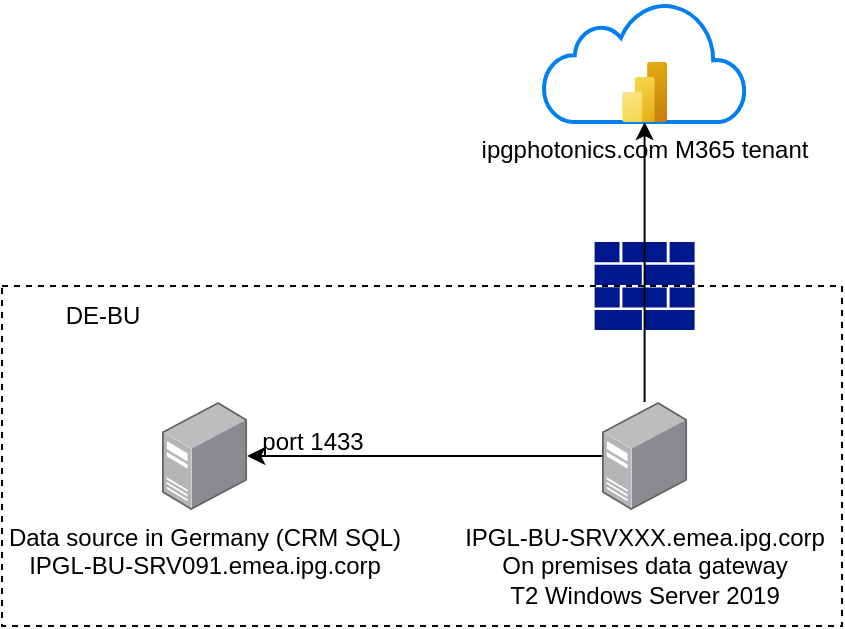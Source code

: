 <mxfile version="23.1.2" type="github">
  <diagram name="Page-1" id="lOECso4uFMNUHnVZMWXs">
    <mxGraphModel dx="856" dy="693" grid="1" gridSize="10" guides="1" tooltips="1" connect="1" arrows="1" fold="1" page="1" pageScale="1" pageWidth="850" pageHeight="1100" math="0" shadow="0">
      <root>
        <mxCell id="0" />
        <mxCell id="1" parent="0" />
        <mxCell id="cgWcQHZ6oqcAm00dNn00-7" value="" style="rounded=0;whiteSpace=wrap;html=1;dashed=1;" vertex="1" parent="1">
          <mxGeometry x="170" y="472" width="420" height="170" as="geometry" />
        </mxCell>
        <mxCell id="cgWcQHZ6oqcAm00dNn00-1" value="IPGL-BU-SRVXXX.emea.ipg.corp&lt;br&gt;On premises data gateway&lt;br&gt;T2 Windows Server 2019" style="image;points=[];aspect=fixed;html=1;align=center;shadow=0;dashed=0;image=img/lib/allied_telesis/computer_and_terminals/Server_Desktop.svg;" vertex="1" parent="1">
          <mxGeometry x="470" y="530" width="42.6" height="54" as="geometry" />
        </mxCell>
        <mxCell id="cgWcQHZ6oqcAm00dNn00-2" value="Data source in Germany (CRM SQL)&lt;br&gt;IPGL-BU-SRV091.emea.ipg.corp" style="image;points=[];aspect=fixed;html=1;align=center;shadow=0;dashed=0;image=img/lib/allied_telesis/computer_and_terminals/Server_Desktop.svg;" vertex="1" parent="1">
          <mxGeometry x="250" y="530" width="42.6" height="54" as="geometry" />
        </mxCell>
        <mxCell id="cgWcQHZ6oqcAm00dNn00-5" value="ipgphotonics.com M365 tenant" style="html=1;verticalLabelPosition=bottom;align=center;labelBackgroundColor=#ffffff;verticalAlign=top;strokeWidth=2;strokeColor=#0080F0;shadow=0;dashed=0;shape=mxgraph.ios7.icons.cloud;" vertex="1" parent="1">
          <mxGeometry x="440.7" y="330" width="101.2" height="60" as="geometry" />
        </mxCell>
        <mxCell id="cgWcQHZ6oqcAm00dNn00-6" value="" style="sketch=0;aspect=fixed;pointerEvents=1;shadow=0;dashed=0;html=1;strokeColor=none;labelPosition=center;verticalLabelPosition=bottom;verticalAlign=top;align=center;fillColor=#00188D;shape=mxgraph.mscae.enterprise.firewall" vertex="1" parent="1">
          <mxGeometry x="466.3" y="450" width="50" height="44" as="geometry" />
        </mxCell>
        <mxCell id="cgWcQHZ6oqcAm00dNn00-8" value="" style="endArrow=classic;html=1;rounded=0;" edge="1" parent="1" source="cgWcQHZ6oqcAm00dNn00-1" target="cgWcQHZ6oqcAm00dNn00-5">
          <mxGeometry width="50" height="50" relative="1" as="geometry">
            <mxPoint x="440" y="490" as="sourcePoint" />
            <mxPoint x="490" y="440" as="targetPoint" />
          </mxGeometry>
        </mxCell>
        <mxCell id="cgWcQHZ6oqcAm00dNn00-9" value="" style="endArrow=classic;html=1;rounded=0;" edge="1" parent="1" source="cgWcQHZ6oqcAm00dNn00-1" target="cgWcQHZ6oqcAm00dNn00-2">
          <mxGeometry width="50" height="50" relative="1" as="geometry">
            <mxPoint x="440" y="490" as="sourcePoint" />
            <mxPoint x="490" y="440" as="targetPoint" />
          </mxGeometry>
        </mxCell>
        <mxCell id="cgWcQHZ6oqcAm00dNn00-10" value="" style="image;aspect=fixed;html=1;points=[];align=center;fontSize=12;image=img/lib/azure2/analytics/Power_BI_Embedded.svg;" vertex="1" parent="1">
          <mxGeometry x="480.05" y="360" width="22.5" height="30" as="geometry" />
        </mxCell>
        <mxCell id="cgWcQHZ6oqcAm00dNn00-11" value="DE-BU" style="text;html=1;align=center;verticalAlign=middle;resizable=0;points=[];autosize=1;strokeColor=none;fillColor=none;" vertex="1" parent="1">
          <mxGeometry x="190" y="472" width="60" height="30" as="geometry" />
        </mxCell>
        <mxCell id="cgWcQHZ6oqcAm00dNn00-12" value="port 1433" style="text;html=1;align=center;verticalAlign=middle;resizable=0;points=[];autosize=1;strokeColor=none;fillColor=none;" vertex="1" parent="1">
          <mxGeometry x="290" y="535" width="70" height="30" as="geometry" />
        </mxCell>
      </root>
    </mxGraphModel>
  </diagram>
</mxfile>
